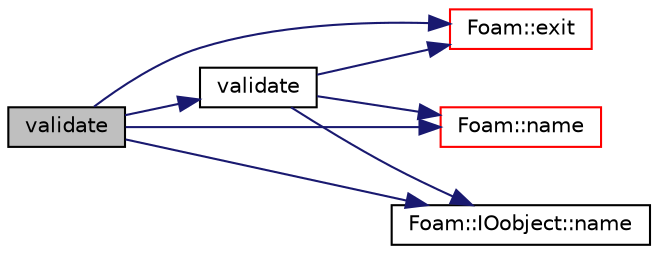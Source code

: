 digraph "validate"
{
  bgcolor="transparent";
  edge [fontname="Helvetica",fontsize="10",labelfontname="Helvetica",labelfontsize="10"];
  node [fontname="Helvetica",fontsize="10",shape=record];
  rankdir="LR";
  Node1123 [label="validate",height=0.2,width=0.4,color="black", fillcolor="grey75", style="filled", fontcolor="black"];
  Node1123 -> Node1124 [color="midnightblue",fontsize="10",style="solid",fontname="Helvetica"];
  Node1124 [label="Foam::exit",height=0.2,width=0.4,color="red",URL="$a21851.html#a06ca7250d8e89caf05243ec094843642"];
  Node1123 -> Node1173 [color="midnightblue",fontsize="10",style="solid",fontname="Helvetica"];
  Node1173 [label="Foam::name",height=0.2,width=0.4,color="red",URL="$a21851.html#adcb0df2bd4953cb6bb390272d8263c3a",tooltip="Return a string representation of a complex. "];
  Node1123 -> Node1176 [color="midnightblue",fontsize="10",style="solid",fontname="Helvetica"];
  Node1176 [label="Foam::IOobject::name",height=0.2,width=0.4,color="black",URL="$a27249.html#acc80e00a8ac919288fb55bd14cc88bf6",tooltip="Return name. "];
  Node1123 -> Node1177 [color="midnightblue",fontsize="10",style="solid",fontname="Helvetica"];
  Node1177 [label="validate",height=0.2,width=0.4,color="black",URL="$a30993.html#ab78135c4dda83acd7424f7e3277eba3f",tooltip="Check that the thermodynamics package is consistent. "];
  Node1177 -> Node1124 [color="midnightblue",fontsize="10",style="solid",fontname="Helvetica"];
  Node1177 -> Node1173 [color="midnightblue",fontsize="10",style="solid",fontname="Helvetica"];
  Node1177 -> Node1176 [color="midnightblue",fontsize="10",style="solid",fontname="Helvetica"];
}
